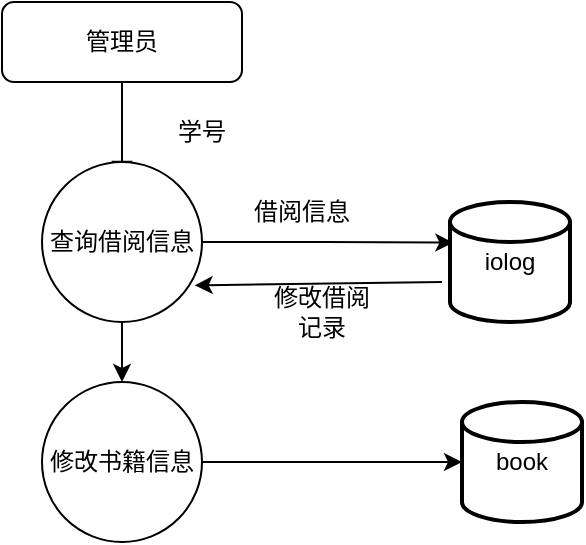 <mxfile version="20.5.3" type="github">
  <diagram id="C5RBs43oDa-KdzZeNtuy" name="Page-1">
    <mxGraphModel dx="992" dy="571" grid="1" gridSize="10" guides="1" tooltips="1" connect="1" arrows="1" fold="1" page="1" pageScale="1" pageWidth="827" pageHeight="1169" math="0" shadow="0">
      <root>
        <mxCell id="WIyWlLk6GJQsqaUBKTNV-0" />
        <mxCell id="WIyWlLk6GJQsqaUBKTNV-1" parent="WIyWlLk6GJQsqaUBKTNV-0" />
        <mxCell id="WIyWlLk6GJQsqaUBKTNV-2" value="" style="rounded=0;html=1;jettySize=auto;orthogonalLoop=1;fontSize=11;endArrow=block;endFill=0;endSize=8;strokeWidth=1;shadow=0;labelBackgroundColor=none;edgeStyle=orthogonalEdgeStyle;" parent="WIyWlLk6GJQsqaUBKTNV-1" source="WIyWlLk6GJQsqaUBKTNV-3" edge="1">
          <mxGeometry relative="1" as="geometry">
            <mxPoint x="220" y="170" as="targetPoint" />
          </mxGeometry>
        </mxCell>
        <mxCell id="WIyWlLk6GJQsqaUBKTNV-3" value="管理员" style="rounded=1;whiteSpace=wrap;html=1;fontSize=12;glass=0;strokeWidth=1;shadow=0;" parent="WIyWlLk6GJQsqaUBKTNV-1" vertex="1">
          <mxGeometry x="160" y="80" width="120" height="40" as="geometry" />
        </mxCell>
        <mxCell id="LvK_Q2ZqdfTYrB0gfWH1-0" value="学号" style="text;html=1;strokeColor=none;fillColor=none;align=center;verticalAlign=middle;whiteSpace=wrap;rounded=0;" parent="WIyWlLk6GJQsqaUBKTNV-1" vertex="1">
          <mxGeometry x="230" y="130" width="60" height="30" as="geometry" />
        </mxCell>
        <mxCell id="LvK_Q2ZqdfTYrB0gfWH1-5" style="edgeStyle=orthogonalEdgeStyle;rounded=0;orthogonalLoop=1;jettySize=auto;html=1;exitX=1;exitY=0.5;exitDx=0;exitDy=0;entryX=0.028;entryY=0.339;entryDx=0;entryDy=0;entryPerimeter=0;" parent="WIyWlLk6GJQsqaUBKTNV-1" source="LvK_Q2ZqdfTYrB0gfWH1-2" target="LvK_Q2ZqdfTYrB0gfWH1-4" edge="1">
          <mxGeometry relative="1" as="geometry" />
        </mxCell>
        <mxCell id="LvK_Q2ZqdfTYrB0gfWH1-12" style="edgeStyle=orthogonalEdgeStyle;rounded=0;orthogonalLoop=1;jettySize=auto;html=1;exitX=0.5;exitY=1;exitDx=0;exitDy=0;entryX=0.5;entryY=0;entryDx=0;entryDy=0;" parent="WIyWlLk6GJQsqaUBKTNV-1" source="LvK_Q2ZqdfTYrB0gfWH1-2" target="LvK_Q2ZqdfTYrB0gfWH1-11" edge="1">
          <mxGeometry relative="1" as="geometry" />
        </mxCell>
        <mxCell id="LvK_Q2ZqdfTYrB0gfWH1-2" value="查询借阅信息" style="ellipse;whiteSpace=wrap;html=1;aspect=fixed;" parent="WIyWlLk6GJQsqaUBKTNV-1" vertex="1">
          <mxGeometry x="180" y="160" width="80" height="80" as="geometry" />
        </mxCell>
        <mxCell id="LvK_Q2ZqdfTYrB0gfWH1-4" value="iolog" style="strokeWidth=2;html=1;shape=mxgraph.flowchart.database;whiteSpace=wrap;" parent="WIyWlLk6GJQsqaUBKTNV-1" vertex="1">
          <mxGeometry x="384" y="180" width="60" height="60" as="geometry" />
        </mxCell>
        <mxCell id="LvK_Q2ZqdfTYrB0gfWH1-6" value="借阅信息" style="text;html=1;strokeColor=none;fillColor=none;align=center;verticalAlign=middle;whiteSpace=wrap;rounded=0;" parent="WIyWlLk6GJQsqaUBKTNV-1" vertex="1">
          <mxGeometry x="280" y="170" width="60" height="30" as="geometry" />
        </mxCell>
        <mxCell id="LvK_Q2ZqdfTYrB0gfWH1-7" value="" style="endArrow=classic;html=1;rounded=0;entryX=0.954;entryY=0.771;entryDx=0;entryDy=0;entryPerimeter=0;" parent="WIyWlLk6GJQsqaUBKTNV-1" target="LvK_Q2ZqdfTYrB0gfWH1-2" edge="1">
          <mxGeometry width="50" height="50" relative="1" as="geometry">
            <mxPoint x="380" y="220" as="sourcePoint" />
            <mxPoint x="420" y="260" as="targetPoint" />
          </mxGeometry>
        </mxCell>
        <mxCell id="LvK_Q2ZqdfTYrB0gfWH1-8" value="修改借阅记录" style="text;html=1;strokeColor=none;fillColor=none;align=center;verticalAlign=middle;whiteSpace=wrap;rounded=0;" parent="WIyWlLk6GJQsqaUBKTNV-1" vertex="1">
          <mxGeometry x="290" y="220" width="60" height="30" as="geometry" />
        </mxCell>
        <mxCell id="LvK_Q2ZqdfTYrB0gfWH1-14" style="edgeStyle=orthogonalEdgeStyle;rounded=0;orthogonalLoop=1;jettySize=auto;html=1;exitX=1;exitY=0.5;exitDx=0;exitDy=0;entryX=0;entryY=0.5;entryDx=0;entryDy=0;entryPerimeter=0;" parent="WIyWlLk6GJQsqaUBKTNV-1" source="LvK_Q2ZqdfTYrB0gfWH1-11" target="LvK_Q2ZqdfTYrB0gfWH1-13" edge="1">
          <mxGeometry relative="1" as="geometry" />
        </mxCell>
        <mxCell id="LvK_Q2ZqdfTYrB0gfWH1-11" value="修改书籍信息" style="ellipse;whiteSpace=wrap;html=1;aspect=fixed;" parent="WIyWlLk6GJQsqaUBKTNV-1" vertex="1">
          <mxGeometry x="180" y="270" width="80" height="80" as="geometry" />
        </mxCell>
        <mxCell id="LvK_Q2ZqdfTYrB0gfWH1-13" value="book" style="strokeWidth=2;html=1;shape=mxgraph.flowchart.database;whiteSpace=wrap;" parent="WIyWlLk6GJQsqaUBKTNV-1" vertex="1">
          <mxGeometry x="390" y="280" width="60" height="60" as="geometry" />
        </mxCell>
      </root>
    </mxGraphModel>
  </diagram>
</mxfile>
